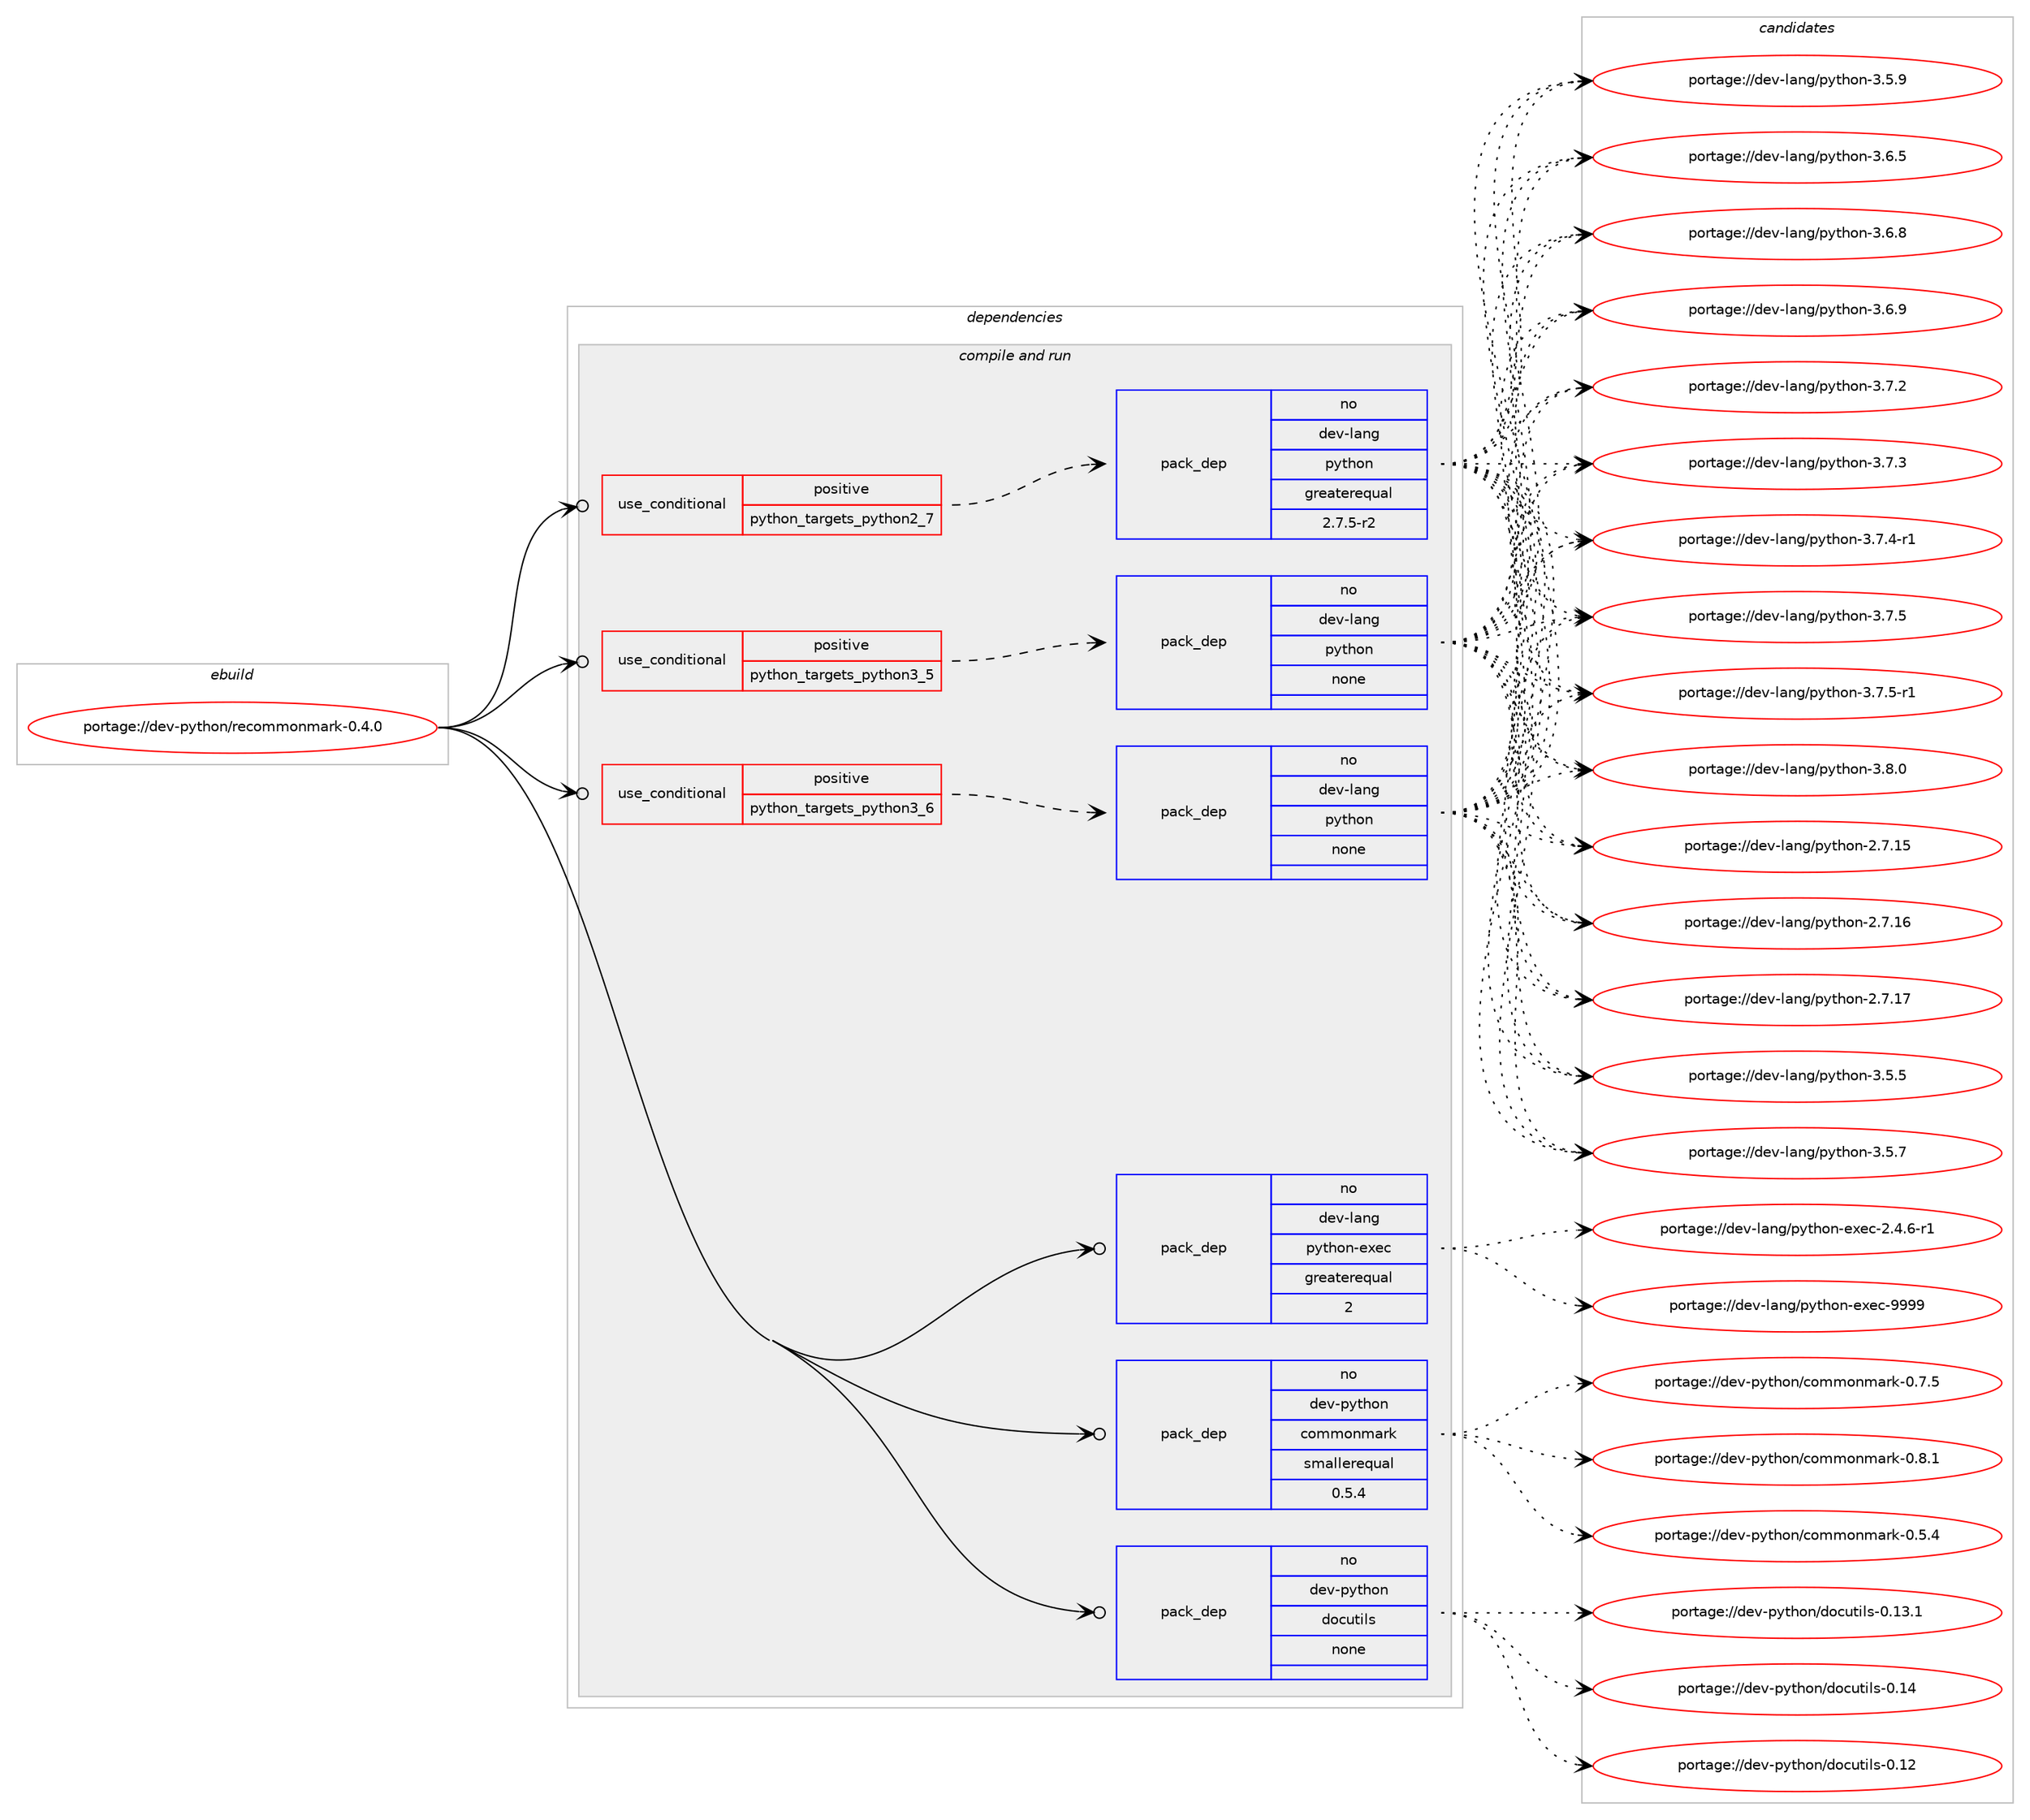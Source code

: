 digraph prolog {

# *************
# Graph options
# *************

newrank=true;
concentrate=true;
compound=true;
graph [rankdir=LR,fontname=Helvetica,fontsize=10,ranksep=1.5];#, ranksep=2.5, nodesep=0.2];
edge  [arrowhead=vee];
node  [fontname=Helvetica,fontsize=10];

# **********
# The ebuild
# **********

subgraph cluster_leftcol {
color=gray;
rank=same;
label=<<i>ebuild</i>>;
id [label="portage://dev-python/recommonmark-0.4.0", color=red, width=4, href="../dev-python/recommonmark-0.4.0.svg"];
}

# ****************
# The dependencies
# ****************

subgraph cluster_midcol {
color=gray;
label=<<i>dependencies</i>>;
subgraph cluster_compile {
fillcolor="#eeeeee";
style=filled;
label=<<i>compile</i>>;
}
subgraph cluster_compileandrun {
fillcolor="#eeeeee";
style=filled;
label=<<i>compile and run</i>>;
subgraph cond37776 {
dependency169732 [label=<<TABLE BORDER="0" CELLBORDER="1" CELLSPACING="0" CELLPADDING="4"><TR><TD ROWSPAN="3" CELLPADDING="10">use_conditional</TD></TR><TR><TD>positive</TD></TR><TR><TD>python_targets_python2_7</TD></TR></TABLE>>, shape=none, color=red];
subgraph pack128555 {
dependency169733 [label=<<TABLE BORDER="0" CELLBORDER="1" CELLSPACING="0" CELLPADDING="4" WIDTH="220"><TR><TD ROWSPAN="6" CELLPADDING="30">pack_dep</TD></TR><TR><TD WIDTH="110">no</TD></TR><TR><TD>dev-lang</TD></TR><TR><TD>python</TD></TR><TR><TD>greaterequal</TD></TR><TR><TD>2.7.5-r2</TD></TR></TABLE>>, shape=none, color=blue];
}
dependency169732:e -> dependency169733:w [weight=20,style="dashed",arrowhead="vee"];
}
id:e -> dependency169732:w [weight=20,style="solid",arrowhead="odotvee"];
subgraph cond37777 {
dependency169734 [label=<<TABLE BORDER="0" CELLBORDER="1" CELLSPACING="0" CELLPADDING="4"><TR><TD ROWSPAN="3" CELLPADDING="10">use_conditional</TD></TR><TR><TD>positive</TD></TR><TR><TD>python_targets_python3_5</TD></TR></TABLE>>, shape=none, color=red];
subgraph pack128556 {
dependency169735 [label=<<TABLE BORDER="0" CELLBORDER="1" CELLSPACING="0" CELLPADDING="4" WIDTH="220"><TR><TD ROWSPAN="6" CELLPADDING="30">pack_dep</TD></TR><TR><TD WIDTH="110">no</TD></TR><TR><TD>dev-lang</TD></TR><TR><TD>python</TD></TR><TR><TD>none</TD></TR><TR><TD></TD></TR></TABLE>>, shape=none, color=blue];
}
dependency169734:e -> dependency169735:w [weight=20,style="dashed",arrowhead="vee"];
}
id:e -> dependency169734:w [weight=20,style="solid",arrowhead="odotvee"];
subgraph cond37778 {
dependency169736 [label=<<TABLE BORDER="0" CELLBORDER="1" CELLSPACING="0" CELLPADDING="4"><TR><TD ROWSPAN="3" CELLPADDING="10">use_conditional</TD></TR><TR><TD>positive</TD></TR><TR><TD>python_targets_python3_6</TD></TR></TABLE>>, shape=none, color=red];
subgraph pack128557 {
dependency169737 [label=<<TABLE BORDER="0" CELLBORDER="1" CELLSPACING="0" CELLPADDING="4" WIDTH="220"><TR><TD ROWSPAN="6" CELLPADDING="30">pack_dep</TD></TR><TR><TD WIDTH="110">no</TD></TR><TR><TD>dev-lang</TD></TR><TR><TD>python</TD></TR><TR><TD>none</TD></TR><TR><TD></TD></TR></TABLE>>, shape=none, color=blue];
}
dependency169736:e -> dependency169737:w [weight=20,style="dashed",arrowhead="vee"];
}
id:e -> dependency169736:w [weight=20,style="solid",arrowhead="odotvee"];
subgraph pack128558 {
dependency169738 [label=<<TABLE BORDER="0" CELLBORDER="1" CELLSPACING="0" CELLPADDING="4" WIDTH="220"><TR><TD ROWSPAN="6" CELLPADDING="30">pack_dep</TD></TR><TR><TD WIDTH="110">no</TD></TR><TR><TD>dev-lang</TD></TR><TR><TD>python-exec</TD></TR><TR><TD>greaterequal</TD></TR><TR><TD>2</TD></TR></TABLE>>, shape=none, color=blue];
}
id:e -> dependency169738:w [weight=20,style="solid",arrowhead="odotvee"];
subgraph pack128559 {
dependency169739 [label=<<TABLE BORDER="0" CELLBORDER="1" CELLSPACING="0" CELLPADDING="4" WIDTH="220"><TR><TD ROWSPAN="6" CELLPADDING="30">pack_dep</TD></TR><TR><TD WIDTH="110">no</TD></TR><TR><TD>dev-python</TD></TR><TR><TD>commonmark</TD></TR><TR><TD>smallerequal</TD></TR><TR><TD>0.5.4</TD></TR></TABLE>>, shape=none, color=blue];
}
id:e -> dependency169739:w [weight=20,style="solid",arrowhead="odotvee"];
subgraph pack128560 {
dependency169740 [label=<<TABLE BORDER="0" CELLBORDER="1" CELLSPACING="0" CELLPADDING="4" WIDTH="220"><TR><TD ROWSPAN="6" CELLPADDING="30">pack_dep</TD></TR><TR><TD WIDTH="110">no</TD></TR><TR><TD>dev-python</TD></TR><TR><TD>docutils</TD></TR><TR><TD>none</TD></TR><TR><TD></TD></TR></TABLE>>, shape=none, color=blue];
}
id:e -> dependency169740:w [weight=20,style="solid",arrowhead="odotvee"];
}
subgraph cluster_run {
fillcolor="#eeeeee";
style=filled;
label=<<i>run</i>>;
}
}

# **************
# The candidates
# **************

subgraph cluster_choices {
rank=same;
color=gray;
label=<<i>candidates</i>>;

subgraph choice128555 {
color=black;
nodesep=1;
choiceportage10010111845108971101034711212111610411111045504655464953 [label="portage://dev-lang/python-2.7.15", color=red, width=4,href="../dev-lang/python-2.7.15.svg"];
choiceportage10010111845108971101034711212111610411111045504655464954 [label="portage://dev-lang/python-2.7.16", color=red, width=4,href="../dev-lang/python-2.7.16.svg"];
choiceportage10010111845108971101034711212111610411111045504655464955 [label="portage://dev-lang/python-2.7.17", color=red, width=4,href="../dev-lang/python-2.7.17.svg"];
choiceportage100101118451089711010347112121116104111110455146534653 [label="portage://dev-lang/python-3.5.5", color=red, width=4,href="../dev-lang/python-3.5.5.svg"];
choiceportage100101118451089711010347112121116104111110455146534655 [label="portage://dev-lang/python-3.5.7", color=red, width=4,href="../dev-lang/python-3.5.7.svg"];
choiceportage100101118451089711010347112121116104111110455146534657 [label="portage://dev-lang/python-3.5.9", color=red, width=4,href="../dev-lang/python-3.5.9.svg"];
choiceportage100101118451089711010347112121116104111110455146544653 [label="portage://dev-lang/python-3.6.5", color=red, width=4,href="../dev-lang/python-3.6.5.svg"];
choiceportage100101118451089711010347112121116104111110455146544656 [label="portage://dev-lang/python-3.6.8", color=red, width=4,href="../dev-lang/python-3.6.8.svg"];
choiceportage100101118451089711010347112121116104111110455146544657 [label="portage://dev-lang/python-3.6.9", color=red, width=4,href="../dev-lang/python-3.6.9.svg"];
choiceportage100101118451089711010347112121116104111110455146554650 [label="portage://dev-lang/python-3.7.2", color=red, width=4,href="../dev-lang/python-3.7.2.svg"];
choiceportage100101118451089711010347112121116104111110455146554651 [label="portage://dev-lang/python-3.7.3", color=red, width=4,href="../dev-lang/python-3.7.3.svg"];
choiceportage1001011184510897110103471121211161041111104551465546524511449 [label="portage://dev-lang/python-3.7.4-r1", color=red, width=4,href="../dev-lang/python-3.7.4-r1.svg"];
choiceportage100101118451089711010347112121116104111110455146554653 [label="portage://dev-lang/python-3.7.5", color=red, width=4,href="../dev-lang/python-3.7.5.svg"];
choiceportage1001011184510897110103471121211161041111104551465546534511449 [label="portage://dev-lang/python-3.7.5-r1", color=red, width=4,href="../dev-lang/python-3.7.5-r1.svg"];
choiceportage100101118451089711010347112121116104111110455146564648 [label="portage://dev-lang/python-3.8.0", color=red, width=4,href="../dev-lang/python-3.8.0.svg"];
dependency169733:e -> choiceportage10010111845108971101034711212111610411111045504655464953:w [style=dotted,weight="100"];
dependency169733:e -> choiceportage10010111845108971101034711212111610411111045504655464954:w [style=dotted,weight="100"];
dependency169733:e -> choiceportage10010111845108971101034711212111610411111045504655464955:w [style=dotted,weight="100"];
dependency169733:e -> choiceportage100101118451089711010347112121116104111110455146534653:w [style=dotted,weight="100"];
dependency169733:e -> choiceportage100101118451089711010347112121116104111110455146534655:w [style=dotted,weight="100"];
dependency169733:e -> choiceportage100101118451089711010347112121116104111110455146534657:w [style=dotted,weight="100"];
dependency169733:e -> choiceportage100101118451089711010347112121116104111110455146544653:w [style=dotted,weight="100"];
dependency169733:e -> choiceportage100101118451089711010347112121116104111110455146544656:w [style=dotted,weight="100"];
dependency169733:e -> choiceportage100101118451089711010347112121116104111110455146544657:w [style=dotted,weight="100"];
dependency169733:e -> choiceportage100101118451089711010347112121116104111110455146554650:w [style=dotted,weight="100"];
dependency169733:e -> choiceportage100101118451089711010347112121116104111110455146554651:w [style=dotted,weight="100"];
dependency169733:e -> choiceportage1001011184510897110103471121211161041111104551465546524511449:w [style=dotted,weight="100"];
dependency169733:e -> choiceportage100101118451089711010347112121116104111110455146554653:w [style=dotted,weight="100"];
dependency169733:e -> choiceportage1001011184510897110103471121211161041111104551465546534511449:w [style=dotted,weight="100"];
dependency169733:e -> choiceportage100101118451089711010347112121116104111110455146564648:w [style=dotted,weight="100"];
}
subgraph choice128556 {
color=black;
nodesep=1;
choiceportage10010111845108971101034711212111610411111045504655464953 [label="portage://dev-lang/python-2.7.15", color=red, width=4,href="../dev-lang/python-2.7.15.svg"];
choiceportage10010111845108971101034711212111610411111045504655464954 [label="portage://dev-lang/python-2.7.16", color=red, width=4,href="../dev-lang/python-2.7.16.svg"];
choiceportage10010111845108971101034711212111610411111045504655464955 [label="portage://dev-lang/python-2.7.17", color=red, width=4,href="../dev-lang/python-2.7.17.svg"];
choiceportage100101118451089711010347112121116104111110455146534653 [label="portage://dev-lang/python-3.5.5", color=red, width=4,href="../dev-lang/python-3.5.5.svg"];
choiceportage100101118451089711010347112121116104111110455146534655 [label="portage://dev-lang/python-3.5.7", color=red, width=4,href="../dev-lang/python-3.5.7.svg"];
choiceportage100101118451089711010347112121116104111110455146534657 [label="portage://dev-lang/python-3.5.9", color=red, width=4,href="../dev-lang/python-3.5.9.svg"];
choiceportage100101118451089711010347112121116104111110455146544653 [label="portage://dev-lang/python-3.6.5", color=red, width=4,href="../dev-lang/python-3.6.5.svg"];
choiceportage100101118451089711010347112121116104111110455146544656 [label="portage://dev-lang/python-3.6.8", color=red, width=4,href="../dev-lang/python-3.6.8.svg"];
choiceportage100101118451089711010347112121116104111110455146544657 [label="portage://dev-lang/python-3.6.9", color=red, width=4,href="../dev-lang/python-3.6.9.svg"];
choiceportage100101118451089711010347112121116104111110455146554650 [label="portage://dev-lang/python-3.7.2", color=red, width=4,href="../dev-lang/python-3.7.2.svg"];
choiceportage100101118451089711010347112121116104111110455146554651 [label="portage://dev-lang/python-3.7.3", color=red, width=4,href="../dev-lang/python-3.7.3.svg"];
choiceportage1001011184510897110103471121211161041111104551465546524511449 [label="portage://dev-lang/python-3.7.4-r1", color=red, width=4,href="../dev-lang/python-3.7.4-r1.svg"];
choiceportage100101118451089711010347112121116104111110455146554653 [label="portage://dev-lang/python-3.7.5", color=red, width=4,href="../dev-lang/python-3.7.5.svg"];
choiceportage1001011184510897110103471121211161041111104551465546534511449 [label="portage://dev-lang/python-3.7.5-r1", color=red, width=4,href="../dev-lang/python-3.7.5-r1.svg"];
choiceportage100101118451089711010347112121116104111110455146564648 [label="portage://dev-lang/python-3.8.0", color=red, width=4,href="../dev-lang/python-3.8.0.svg"];
dependency169735:e -> choiceportage10010111845108971101034711212111610411111045504655464953:w [style=dotted,weight="100"];
dependency169735:e -> choiceportage10010111845108971101034711212111610411111045504655464954:w [style=dotted,weight="100"];
dependency169735:e -> choiceportage10010111845108971101034711212111610411111045504655464955:w [style=dotted,weight="100"];
dependency169735:e -> choiceportage100101118451089711010347112121116104111110455146534653:w [style=dotted,weight="100"];
dependency169735:e -> choiceportage100101118451089711010347112121116104111110455146534655:w [style=dotted,weight="100"];
dependency169735:e -> choiceportage100101118451089711010347112121116104111110455146534657:w [style=dotted,weight="100"];
dependency169735:e -> choiceportage100101118451089711010347112121116104111110455146544653:w [style=dotted,weight="100"];
dependency169735:e -> choiceportage100101118451089711010347112121116104111110455146544656:w [style=dotted,weight="100"];
dependency169735:e -> choiceportage100101118451089711010347112121116104111110455146544657:w [style=dotted,weight="100"];
dependency169735:e -> choiceportage100101118451089711010347112121116104111110455146554650:w [style=dotted,weight="100"];
dependency169735:e -> choiceportage100101118451089711010347112121116104111110455146554651:w [style=dotted,weight="100"];
dependency169735:e -> choiceportage1001011184510897110103471121211161041111104551465546524511449:w [style=dotted,weight="100"];
dependency169735:e -> choiceportage100101118451089711010347112121116104111110455146554653:w [style=dotted,weight="100"];
dependency169735:e -> choiceportage1001011184510897110103471121211161041111104551465546534511449:w [style=dotted,weight="100"];
dependency169735:e -> choiceportage100101118451089711010347112121116104111110455146564648:w [style=dotted,weight="100"];
}
subgraph choice128557 {
color=black;
nodesep=1;
choiceportage10010111845108971101034711212111610411111045504655464953 [label="portage://dev-lang/python-2.7.15", color=red, width=4,href="../dev-lang/python-2.7.15.svg"];
choiceportage10010111845108971101034711212111610411111045504655464954 [label="portage://dev-lang/python-2.7.16", color=red, width=4,href="../dev-lang/python-2.7.16.svg"];
choiceportage10010111845108971101034711212111610411111045504655464955 [label="portage://dev-lang/python-2.7.17", color=red, width=4,href="../dev-lang/python-2.7.17.svg"];
choiceportage100101118451089711010347112121116104111110455146534653 [label="portage://dev-lang/python-3.5.5", color=red, width=4,href="../dev-lang/python-3.5.5.svg"];
choiceportage100101118451089711010347112121116104111110455146534655 [label="portage://dev-lang/python-3.5.7", color=red, width=4,href="../dev-lang/python-3.5.7.svg"];
choiceportage100101118451089711010347112121116104111110455146534657 [label="portage://dev-lang/python-3.5.9", color=red, width=4,href="../dev-lang/python-3.5.9.svg"];
choiceportage100101118451089711010347112121116104111110455146544653 [label="portage://dev-lang/python-3.6.5", color=red, width=4,href="../dev-lang/python-3.6.5.svg"];
choiceportage100101118451089711010347112121116104111110455146544656 [label="portage://dev-lang/python-3.6.8", color=red, width=4,href="../dev-lang/python-3.6.8.svg"];
choiceportage100101118451089711010347112121116104111110455146544657 [label="portage://dev-lang/python-3.6.9", color=red, width=4,href="../dev-lang/python-3.6.9.svg"];
choiceportage100101118451089711010347112121116104111110455146554650 [label="portage://dev-lang/python-3.7.2", color=red, width=4,href="../dev-lang/python-3.7.2.svg"];
choiceportage100101118451089711010347112121116104111110455146554651 [label="portage://dev-lang/python-3.7.3", color=red, width=4,href="../dev-lang/python-3.7.3.svg"];
choiceportage1001011184510897110103471121211161041111104551465546524511449 [label="portage://dev-lang/python-3.7.4-r1", color=red, width=4,href="../dev-lang/python-3.7.4-r1.svg"];
choiceportage100101118451089711010347112121116104111110455146554653 [label="portage://dev-lang/python-3.7.5", color=red, width=4,href="../dev-lang/python-3.7.5.svg"];
choiceportage1001011184510897110103471121211161041111104551465546534511449 [label="portage://dev-lang/python-3.7.5-r1", color=red, width=4,href="../dev-lang/python-3.7.5-r1.svg"];
choiceportage100101118451089711010347112121116104111110455146564648 [label="portage://dev-lang/python-3.8.0", color=red, width=4,href="../dev-lang/python-3.8.0.svg"];
dependency169737:e -> choiceportage10010111845108971101034711212111610411111045504655464953:w [style=dotted,weight="100"];
dependency169737:e -> choiceportage10010111845108971101034711212111610411111045504655464954:w [style=dotted,weight="100"];
dependency169737:e -> choiceportage10010111845108971101034711212111610411111045504655464955:w [style=dotted,weight="100"];
dependency169737:e -> choiceportage100101118451089711010347112121116104111110455146534653:w [style=dotted,weight="100"];
dependency169737:e -> choiceportage100101118451089711010347112121116104111110455146534655:w [style=dotted,weight="100"];
dependency169737:e -> choiceportage100101118451089711010347112121116104111110455146534657:w [style=dotted,weight="100"];
dependency169737:e -> choiceportage100101118451089711010347112121116104111110455146544653:w [style=dotted,weight="100"];
dependency169737:e -> choiceportage100101118451089711010347112121116104111110455146544656:w [style=dotted,weight="100"];
dependency169737:e -> choiceportage100101118451089711010347112121116104111110455146544657:w [style=dotted,weight="100"];
dependency169737:e -> choiceportage100101118451089711010347112121116104111110455146554650:w [style=dotted,weight="100"];
dependency169737:e -> choiceportage100101118451089711010347112121116104111110455146554651:w [style=dotted,weight="100"];
dependency169737:e -> choiceportage1001011184510897110103471121211161041111104551465546524511449:w [style=dotted,weight="100"];
dependency169737:e -> choiceportage100101118451089711010347112121116104111110455146554653:w [style=dotted,weight="100"];
dependency169737:e -> choiceportage1001011184510897110103471121211161041111104551465546534511449:w [style=dotted,weight="100"];
dependency169737:e -> choiceportage100101118451089711010347112121116104111110455146564648:w [style=dotted,weight="100"];
}
subgraph choice128558 {
color=black;
nodesep=1;
choiceportage10010111845108971101034711212111610411111045101120101994550465246544511449 [label="portage://dev-lang/python-exec-2.4.6-r1", color=red, width=4,href="../dev-lang/python-exec-2.4.6-r1.svg"];
choiceportage10010111845108971101034711212111610411111045101120101994557575757 [label="portage://dev-lang/python-exec-9999", color=red, width=4,href="../dev-lang/python-exec-9999.svg"];
dependency169738:e -> choiceportage10010111845108971101034711212111610411111045101120101994550465246544511449:w [style=dotted,weight="100"];
dependency169738:e -> choiceportage10010111845108971101034711212111610411111045101120101994557575757:w [style=dotted,weight="100"];
}
subgraph choice128559 {
color=black;
nodesep=1;
choiceportage10010111845112121116104111110479911110910911111010997114107454846534652 [label="portage://dev-python/commonmark-0.5.4", color=red, width=4,href="../dev-python/commonmark-0.5.4.svg"];
choiceportage10010111845112121116104111110479911110910911111010997114107454846554653 [label="portage://dev-python/commonmark-0.7.5", color=red, width=4,href="../dev-python/commonmark-0.7.5.svg"];
choiceportage10010111845112121116104111110479911110910911111010997114107454846564649 [label="portage://dev-python/commonmark-0.8.1", color=red, width=4,href="../dev-python/commonmark-0.8.1.svg"];
dependency169739:e -> choiceportage10010111845112121116104111110479911110910911111010997114107454846534652:w [style=dotted,weight="100"];
dependency169739:e -> choiceportage10010111845112121116104111110479911110910911111010997114107454846554653:w [style=dotted,weight="100"];
dependency169739:e -> choiceportage10010111845112121116104111110479911110910911111010997114107454846564649:w [style=dotted,weight="100"];
}
subgraph choice128560 {
color=black;
nodesep=1;
choiceportage1001011184511212111610411111047100111991171161051081154548464950 [label="portage://dev-python/docutils-0.12", color=red, width=4,href="../dev-python/docutils-0.12.svg"];
choiceportage10010111845112121116104111110471001119911711610510811545484649514649 [label="portage://dev-python/docutils-0.13.1", color=red, width=4,href="../dev-python/docutils-0.13.1.svg"];
choiceportage1001011184511212111610411111047100111991171161051081154548464952 [label="portage://dev-python/docutils-0.14", color=red, width=4,href="../dev-python/docutils-0.14.svg"];
dependency169740:e -> choiceportage1001011184511212111610411111047100111991171161051081154548464950:w [style=dotted,weight="100"];
dependency169740:e -> choiceportage10010111845112121116104111110471001119911711610510811545484649514649:w [style=dotted,weight="100"];
dependency169740:e -> choiceportage1001011184511212111610411111047100111991171161051081154548464952:w [style=dotted,weight="100"];
}
}

}
